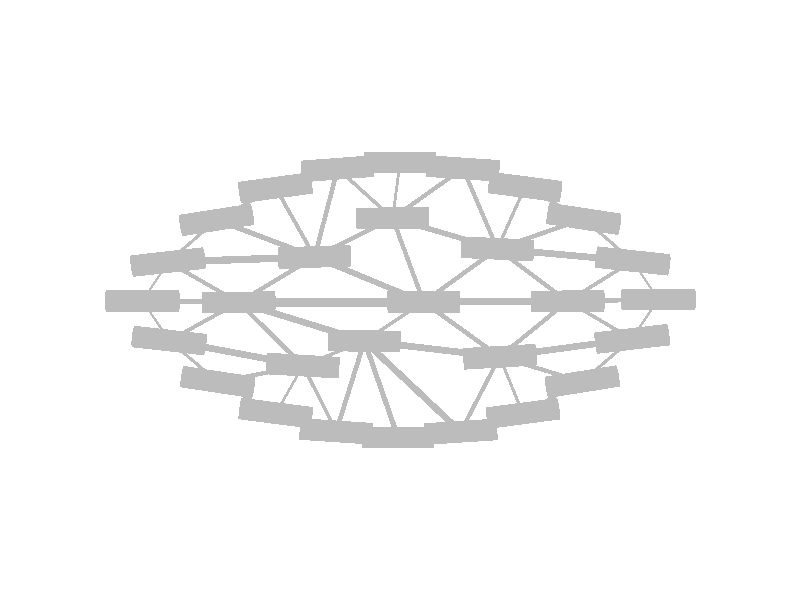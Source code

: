 #include "colors.inc"
background { rgb <1, 1, 1> }
camera {location <-0, -0, 10>up <0,1,0> right <-1.33,0,0> angle 25look_at <0, 0, 0> }
cylinder { <-1.27851, -0.22544, 0>, <-0.537583, -0.364591, 0>, 0.0188471 texture {  pigment { rgb <0.5, 0.5, 0.5> } } }
cylinder { <-1.27851, -0.22544, 0>, <-1.00889, -0.455756, 0>, 0.008865 texture {  pigment { rgb <0.5, 0.5, 0.5> } } }
cylinder { <-1.00889, -0.455756, 0>, <-0.537583, -0.364591, 0>, 0.0120011 texture {  pigment { rgb <0.5, 0.5, 0.5> } } }
cylinder { <-1.00889, -0.455756, 0>, <-0.687521, -0.628732, 0>, 0.00912412 texture {  pigment { rgb <0.5, 0.5, 0.5> } } }
cylinder { <-0.687521, -0.628732, 0>, <-0.537583, -0.364591, 0>, 0.00759325 texture {  pigment { rgb <0.5, 0.5, 0.5> } } }
cylinder { <-0.353229, -0.72989, 0>, <-0.0109951, -0.763994, 0>, 0.00859822 texture {  pigment { rgb <0.5, 0.5, 0.5> } } }
cylinder { <-0.0109951, -0.763994, 0>, <-0.19718, -0.227683, 0>, 0.0141927 texture {  pigment { rgb <0.5, 0.5, 0.5> } } }
cylinder { <-0.353229, -0.72989, 0>, <-0.19718, -0.227683, 0>, 0.0131473 texture {  pigment { rgb <0.5, 0.5, 0.5> } } }
cylinder { <-0.537583, -0.364591, 0>, <-0.89327, -0.01283, 0>, 0.0125062 texture {  pigment { rgb <0.5, 0.5, 0.5> } } }
cylinder { <-1.27851, -0.22544, 0>, <-0.89327, -0.01283, 0>, 0.0110004 texture {  pigment { rgb <0.5, 0.5, 0.5> } } }
cylinder { <-0.537583, -0.364591, 0>, <-0.19718, -0.227683, 0>, 0.00917258 texture {  pigment { rgb <0.5, 0.5, 0.5> } } }
cylinder { <-0.537583, -0.364591, 0>, <-0.353229, -0.72989, 0>, 0.0102295 texture {  pigment { rgb <0.5, 0.5, 0.5> } } }
cylinder { <-0.0109951, -0.763994, 0>, <0.336297, -0.732087, 0>, 0.00871887 texture {  pigment { rgb <0.5, 0.5, 0.5> } } }
cylinder { <-0.19718, -0.227683, 0>, <0.336297, -0.732087, 0>, 0.0183545 texture {  pigment { rgb <0.5, 0.5, 0.5> } } }
cylinder { <-0.687521, -0.628732, 0>, <-0.353229, -0.72989, 0>, 0.00873157 texture {  pigment { rgb <0.5, 0.5, 0.5> } } }
cylinder { <-0.89327, -0.01283, 0>, <-0.19718, -0.227683, 0>, 0.0182123 texture {  pigment { rgb <0.5, 0.5, 0.5> } } }
cylinder { <-1.28481, 0.210874, 0>, <-0.473057, 0.239297, 0>, 0.0203063 texture {  pigment { rgb <0.5, 0.5, 0.5> } } }
cylinder { <-1.01542, 0.4451, 0>, <-0.473057, 0.239297, 0>, 0.0145025 texture {  pigment { rgb <0.5, 0.5, 0.5> } } }
cylinder { <-1.28481, 0.210874, 0>, <-1.01542, 0.4451, 0>, 0.00892439 texture {  pigment { rgb <0.5, 0.5, 0.5> } } }
cylinder { <-1.28481, 0.210874, 0>, <-0.89327, -0.01283, 0>, 0.0112735 texture {  pigment { rgb <0.5, 0.5, 0.5> } } }
cylinder { <-1.42727, -0.00489709, 0>, <-1.28481, 0.210874, 0>, 0.00646393 texture {  pigment { rgb <0.5, 0.5, 0.5> } } }
cylinder { <-1.42727, -0.00489709, 0>, <-0.89327, -0.01283, 0>, 0.0133514 texture {  pigment { rgb <0.5, 0.5, 0.5> } } }
cylinder { <-0.689281, 0.623733, 0>, <-0.473057, 0.239297, 0>, 0.0110268 texture {  pigment { rgb <0.5, 0.5, 0.5> } } }
cylinder { <-1.01542, 0.4451, 0>, <-0.689281, 0.623733, 0>, 0.00929644 texture {  pigment { rgb <0.5, 0.5, 0.5> } } }
cylinder { <-0.89327, -0.01283, 0>, <-0.473057, 0.239297, 0>, 0.0122512 texture {  pigment { rgb <0.5, 0.5, 0.5> } } }
cylinder { <-0.89327, -0.01283, 0>, <0.130879, -0.0114892, 0>, 0.0256037 texture {  pigment { rgb <0.5, 0.5, 0.5> } } }
cylinder { <-0.473057, 0.239297, 0>, <0.130879, -0.0114892, 0>, 0.0163484 texture {  pigment { rgb <0.5, 0.5, 0.5> } } }
cylinder { <-0.689281, 0.623733, 0>, <-0.345466, 0.729222, 0>, 0.00899084 texture {  pigment { rgb <0.5, 0.5, 0.5> } } }
cylinder { <-0.473057, 0.239297, 0>, <-0.345466, 0.729222, 0>, 0.0126567 texture {  pigment { rgb <0.5, 0.5, 0.5> } } }
cylinder { <-0.473057, 0.239297, 0>, <-0.0409622, 0.454391, 0>, 0.0120668 texture {  pigment { rgb <0.5, 0.5, 0.5> } } }
cylinder { <-0.345466, 0.729222, 0>, <-0.0409622, 0.454391, 0>, 0.0102547 texture {  pigment { rgb <0.5, 0.5, 0.5> } } }
cylinder { <-1.42727, -0.00489709, 0>, <-1.27851, -0.22544, 0>, 0.00665054 texture {  pigment { rgb <0.5, 0.5, 0.5> } } }
cylinder { <-0.19718, -0.227683, 0>, <0.130879, -0.0114892, 0>, 0.00982223 texture {  pigment { rgb <0.5, 0.5, 0.5> } } }
cylinder { <-0.19718, -0.227683, 0>, <0.552264, -0.315542, 0>, 0.0188644 texture {  pigment { rgb <0.5, 0.5, 0.5> } } }
cylinder { <0.130879, -0.0114892, 0>, <0.552264, -0.315542, 0>, 0.0129907 texture {  pigment { rgb <0.5, 0.5, 0.5> } } }
cylinder { <0.336297, -0.732087, 0>, <0.552264, -0.315542, 0>, 0.0117301 texture {  pigment { rgb <0.5, 0.5, 0.5> } } }
cylinder { <0.336297, -0.732087, 0>, <0.680904, -0.630261, 0>, 0.0089834 texture {  pigment { rgb <0.5, 0.5, 0.5> } } }
cylinder { <0.552264, -0.315542, 0>, <0.680904, -0.630261, 0>, 0.00849988 texture {  pigment { rgb <0.5, 0.5, 0.5> } } }
cylinder { <0.552264, -0.315542, 0>, <0.928828, -0.00703037, 0>, 0.0121702 texture {  pigment { rgb <0.5, 0.5, 0.5> } } }
cylinder { <0.130879, -0.0114892, 0>, <0.928828, -0.00703037, 0>, 0.0199491 texture {  pigment { rgb <0.5, 0.5, 0.5> } } }
cylinder { <0.552264, -0.315542, 0>, <1.28553, -0.216081, 0>, 0.0184995 texture {  pigment { rgb <0.5, 0.5, 0.5> } } }
cylinder { <0.552264, -0.315542, 0>, <1.00921, -0.453824, 0>, 0.0119352 texture {  pigment { rgb <0.5, 0.5, 0.5> } } }
cylinder { <1.00921, -0.453824, 0>, <1.28553, -0.216081, 0>, 0.00911305 texture {  pigment { rgb <0.5, 0.5, 0.5> } } }
cylinder { <0.928828, -0.00703037, 0>, <1.28553, -0.216081, 0>, 0.0103362 texture {  pigment { rgb <0.5, 0.5, 0.5> } } }
cylinder { <1.28553, -0.216081, 0>, <1.43145, 0.00316621, 0>, 0.00658418 texture {  pigment { rgb <0.5, 0.5, 0.5> } } }
cylinder { <0.928828, -0.00703037, 0>, <1.43145, 0.00316621, 0>, 0.0125681 texture {  pigment { rgb <0.5, 0.5, 0.5> } } }
cylinder { <0.680904, -0.630261, 0>, <1.00921, -0.453824, 0>, 0.00931774 texture {  pigment { rgb <0.5, 0.5, 0.5> } } }
cylinder { <0.928828, -0.00703037, 0>, <0.539869, 0.284239, 0>, 0.0121482 texture {  pigment { rgb <0.5, 0.5, 0.5> } } }
cylinder { <0.130879, -0.0114892, 0>, <0.539869, 0.284239, 0>, 0.0126177 texture {  pigment { rgb <0.5, 0.5, 0.5> } } }
cylinder { <-0.0409622, 0.454391, 0>, <0.539869, 0.284239, 0>, 0.015131 texture {  pigment { rgb <0.5, 0.5, 0.5> } } }
cylinder { <0.348454, 0.730875, 0>, <0.539869, 0.284239, 0>, 0.0121481 texture {  pigment { rgb <0.5, 0.5, 0.5> } } }
cylinder { <-0.0409622, 0.454391, 0>, <0.348454, 0.730875, 0>, 0.0119397 texture {  pigment { rgb <0.5, 0.5, 0.5> } } }
cylinder { <0.130879, -0.0114892, 0>, <-0.0409622, 0.454391, 0>, 0.012414 texture {  pigment { rgb <0.5, 0.5, 0.5> } } }
cylinder { <0.000180058, 0.764003, 0>, <0.348454, 0.730875, 0>, 0.00874615 texture {  pigment { rgb <0.5, 0.5, 0.5> } } }
cylinder { <-0.0409622, 0.454391, 0>, <0.000180058, 0.764003, 0>, 0.00780834 texture {  pigment { rgb <0.5, 0.5, 0.5> } } }
cylinder { <0.539869, 0.284239, 0>, <0.692147, 0.627467, 0>, 0.00938728 texture {  pigment { rgb <0.5, 0.5, 0.5> } } }
cylinder { <0.348454, 0.730875, 0>, <0.692147, 0.627467, 0>, 0.00897281 texture {  pigment { rgb <0.5, 0.5, 0.5> } } }
cylinder { <-0.345466, 0.729222, 0>, <0.000180058, 0.764003, 0>, 0.00868478 texture {  pigment { rgb <0.5, 0.5, 0.5> } } }
cylinder { <0.539869, 0.284239, 0>, <1.01802, 0.450955, 0>, 0.0126595 texture {  pigment { rgb <0.5, 0.5, 0.5> } } }
cylinder { <0.539869, 0.284239, 0>, <1.28943, 0.216798, 0>, 0.0188146 texture {  pigment { rgb <0.5, 0.5, 0.5> } } }
cylinder { <1.01802, 0.450955, 0>, <1.28943, 0.216798, 0>, 0.00896142 texture {  pigment { rgb <0.5, 0.5, 0.5> } } }
cylinder { <0.692147, 0.627467, 0>, <1.01802, 0.450955, 0>, 0.00926515 texture {  pigment { rgb <0.5, 0.5, 0.5> } } }
cylinder { <0.928828, -0.00703037, 0>, <1.28943, 0.216798, 0>, 0.0106104 texture {  pigment { rgb <0.5, 0.5, 0.5> } } }
cylinder { <1.28943, 0.216798, 0>, <1.43145, 0.00316621, 0>, 0.00641333 texture {  pigment { rgb <0.5, 0.5, 0.5> } } }
cylinder { <-1.62727, -0.00502542, 0>, <-1.22727, -0.00476876, 0>, 0.06 texture {  pigment { rgb <0.5, 0.5, 0.5> } } }
cylinder { <-1.47726, -0.203075, 0>, <-1.07977, -0.247805, 0>, 0.06 texture {  pigment { rgb <0.5, 0.5, 0.5> } } }
cylinder { <-1.48356, 0.188516, 0>, <-1.08606, 0.233232, 0>, 0.06 texture {  pigment { rgb <0.5, 0.5, 0.5> } } }
cylinder { <-1.20664, -0.425808, 0>, <-0.811146, -0.485705, 0>, 0.06 texture {  pigment { rgb <0.5, 0.5, 0.5> } } }
cylinder { <-1.213, 0.414044, 0>, <-0.817848, 0.476155, 0>, 0.06 texture {  pigment { rgb <0.5, 0.5, 0.5> } } }
cylinder { <-0.885845, -0.602889, 0>, <-0.489198, -0.654575, 0>, 0.06 texture {  pigment { rgb <0.5, 0.5, 0.5> } } }
cylinder { <-0.887457, 0.596791, 0>, <-0.491104, 0.650676, 0>, 0.06 texture {  pigment { rgb <0.5, 0.5, 0.5> } } }
cylinder { <-0.737246, -0.352981, 0>, <-0.33792, -0.376201, 0>, 0.06 texture {  pigment { rgb <0.5, 0.5, 0.5> } } }
cylinder { <-1.09327, -0.0129444, 0>, <-0.69327, -0.0127156, 0>, 0.06 texture {  pigment { rgb <0.5, 0.5, 0.5> } } }
cylinder { <-0.672932, 0.232238, 0>, <-0.273182, 0.246356, 0>, 0.06 texture {  pigment { rgb <0.5, 0.5, 0.5> } } }
cylinder { <-0.552785, -0.716572, 0>, <-0.153673, -0.743207, 0>, 0.06 texture {  pigment { rgb <0.5, 0.5, 0.5> } } }
cylinder { <-0.544895, 0.71412, 0>, <-0.146037, 0.744324, 0>, 0.06 texture {  pigment { rgb <0.5, 0.5, 0.5> } } }
cylinder { <-0.210994, -0.764609, 0>, <0.189004, -0.763379, 0>, 0.06 texture {  pigment { rgb <0.5, 0.5, 0.5> } } }
cylinder { <-0.39715, -0.224229, 0>, <0.00279046, -0.231137, 0>, 0.06 texture {  pigment { rgb <0.5, 0.5, 0.5> } } }
cylinder { <-0.0691204, -0.01212, 0>, <0.330878, -0.0108584, 0>, 0.06 texture {  pigment { rgb <0.5, 0.5, 0.5> } } }
cylinder { <-0.240954, 0.452578, 0>, <0.15903, 0.456204, 0>, 0.06 texture {  pigment { rgb <0.5, 0.5, 0.5> } } }
cylinder { <-0.199819, 0.763575, 0>, <0.20018, 0.76443, 0>, 0.06 texture {  pigment { rgb <0.5, 0.5, 0.5> } } }
cylinder { <0.136727, -0.745198, 0>, <0.535867, -0.718975, 0>, 0.06 texture {  pigment { rgb <0.5, 0.5, 0.5> } } }
cylinder { <0.14891, 0.744366, 0>, <0.547999, 0.717383, 0>, 0.06 texture {  pigment { rgb <0.5, 0.5, 0.5> } } }
cylinder { <0.352596, -0.327068, 0>, <0.751931, -0.304016, 0>, 0.06 texture {  pigment { rgb <0.5, 0.5, 0.5> } } }
cylinder { <0.728832, -0.00821857, 0>, <1.12882, -0.00584217, 0>, 0.06 texture {  pigment { rgb <0.5, 0.5, 0.5> } } }
cylinder { <0.34007, 0.293211, 0>, <0.739667, 0.275268, 0>, 0.06 texture {  pigment { rgb <0.5, 0.5, 0.5> } } }
cylinder { <0.482641, -0.65656, 0>, <0.879167, -0.603963, 0>, 0.06 texture {  pigment { rgb <0.5, 0.5, 0.5> } } }
cylinder { <0.493817, 0.653256, 0>, <0.890478, 0.601678, 0>, 0.06 texture {  pigment { rgb <0.5, 0.5, 0.5> } } }
cylinder { <0.811692, -0.485262, 0>, <1.20672, -0.422387, 0>, 0.06 texture {  pigment { rgb <0.5, 0.5, 0.5> } } }
cylinder { <0.820324, 0.481234, 0>, <1.21571, 0.420675, 0>, 0.06 texture {  pigment { rgb <0.5, 0.5, 0.5> } } }
cylinder { <1.08688, -0.239302, 0>, <1.48418, -0.192861, 0>, 0.06 texture {  pigment { rgb <0.5, 0.5, 0.5> } } }
cylinder { <1.09058, 0.238286, 0>, <1.48827, 0.19531, 0>, 0.06 texture {  pigment { rgb <0.5, 0.5, 0.5> } } }
cylinder { <1.23145, 0.0024321, 0>, <1.63145, 0.00390031, 0>, 0.06 texture {  pigment { rgb <0.5, 0.5, 0.5> } } }
light_source {<10, 10, 10> color White}
light_source {<-10, -10, 10> color White}
